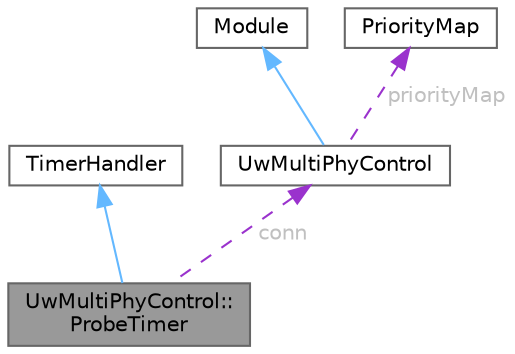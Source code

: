 digraph "UwMultiPhyControl::ProbeTimer"
{
 // LATEX_PDF_SIZE
  bgcolor="transparent";
  edge [fontname=Helvetica,fontsize=10,labelfontname=Helvetica,labelfontsize=10];
  node [fontname=Helvetica,fontsize=10,shape=box,height=0.2,width=0.4];
  Node1 [id="Node000001",label="UwMultiPhyControl::\lProbeTimer",height=0.2,width=0.4,color="gray40", fillcolor="grey60", style="filled", fontcolor="black",tooltip=" "];
  Node2 -> Node1 [id="edge1_Node000001_Node000002",dir="back",color="steelblue1",style="solid",tooltip=" "];
  Node2 [id="Node000002",label="TimerHandler",height=0.2,width=0.4,color="gray40", fillcolor="white", style="filled",tooltip=" "];
  Node3 -> Node1 [id="edge2_Node000001_Node000003",dir="back",color="darkorchid3",style="dashed",tooltip=" ",label=" conn",fontcolor="grey" ];
  Node3 [id="Node000003",label="UwMultiPhyControl",height=0.2,width=0.4,color="gray40", fillcolor="white", style="filled",URL="$classUwMultiPhyControl.html",tooltip="Class used to represents the UwMultiPhyControl layer of a node."];
  Node4 -> Node3 [id="edge3_Node000003_Node000004",dir="back",color="steelblue1",style="solid",tooltip=" "];
  Node4 [id="Node000004",label="Module",height=0.2,width=0.4,color="gray40", fillcolor="white", style="filled",tooltip=" "];
  Node5 -> Node3 [id="edge4_Node000003_Node000005",dir="back",color="darkorchid3",style="dashed",tooltip=" ",label=" priorityMap",fontcolor="grey" ];
  Node5 [id="Node000005",label="PriorityMap",height=0.2,width=0.4,color="gray40", fillcolor="white", style="filled",URL="$classPriorityMap.html",tooltip=" "];
}
